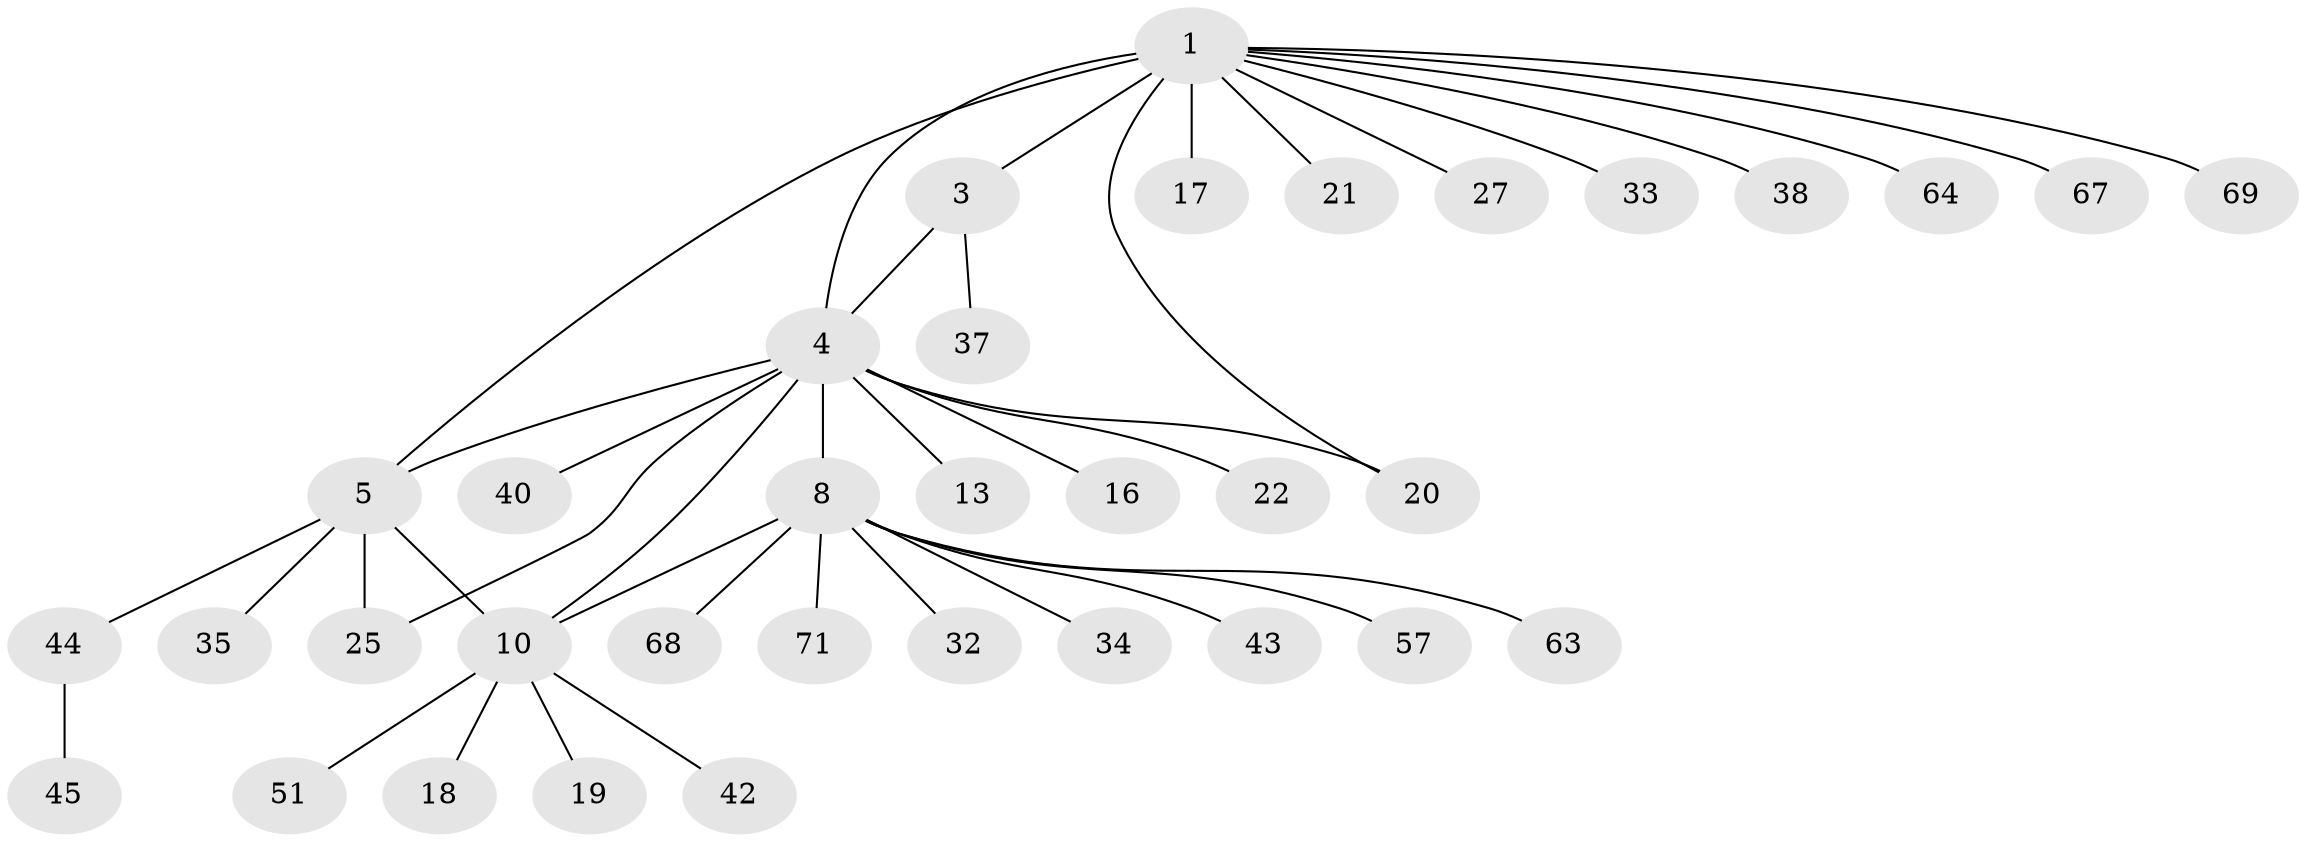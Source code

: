 // original degree distribution, {10: 0.014084507042253521, 8: 0.04225352112676056, 4: 0.014084507042253521, 3: 0.08450704225352113, 9: 0.028169014084507043, 5: 0.04225352112676056, 6: 0.028169014084507043, 7: 0.014084507042253521, 2: 0.16901408450704225, 1: 0.5633802816901409}
// Generated by graph-tools (version 1.1) at 2025/16/03/09/25 04:16:04]
// undirected, 35 vertices, 40 edges
graph export_dot {
graph [start="1"]
  node [color=gray90,style=filled];
  1 [super="+36+2"];
  3;
  4 [super="+6"];
  5 [super="+23+11+52"];
  8 [super="+9+26"];
  10 [super="+12+47"];
  13;
  16;
  17;
  18 [super="+31"];
  19;
  20 [super="+59"];
  21;
  22;
  25 [super="+30"];
  27 [super="+29"];
  32 [super="+61"];
  33;
  34;
  35 [super="+60"];
  37;
  38;
  40;
  42;
  43 [super="+65"];
  44 [super="+53"];
  45 [super="+56+48"];
  51;
  57;
  63;
  64;
  67;
  68;
  69;
  71;
  1 -- 3 [weight=2];
  1 -- 5 [weight=3];
  1 -- 17;
  1 -- 20;
  1 -- 69;
  1 -- 4;
  1 -- 64;
  1 -- 33;
  1 -- 67;
  1 -- 38;
  1 -- 21;
  1 -- 27;
  3 -- 37;
  3 -- 4;
  4 -- 5 [weight=3];
  4 -- 20 [weight=2];
  4 -- 8 [weight=3];
  4 -- 40;
  4 -- 10;
  4 -- 13 [weight=2];
  4 -- 16;
  4 -- 22;
  4 -- 25;
  5 -- 35;
  5 -- 44;
  5 -- 10 [weight=2];
  5 -- 25;
  8 -- 10;
  8 -- 32;
  8 -- 34;
  8 -- 68;
  8 -- 71;
  8 -- 43;
  8 -- 57;
  8 -- 63;
  10 -- 18;
  10 -- 19;
  10 -- 51;
  10 -- 42;
  44 -- 45;
}
